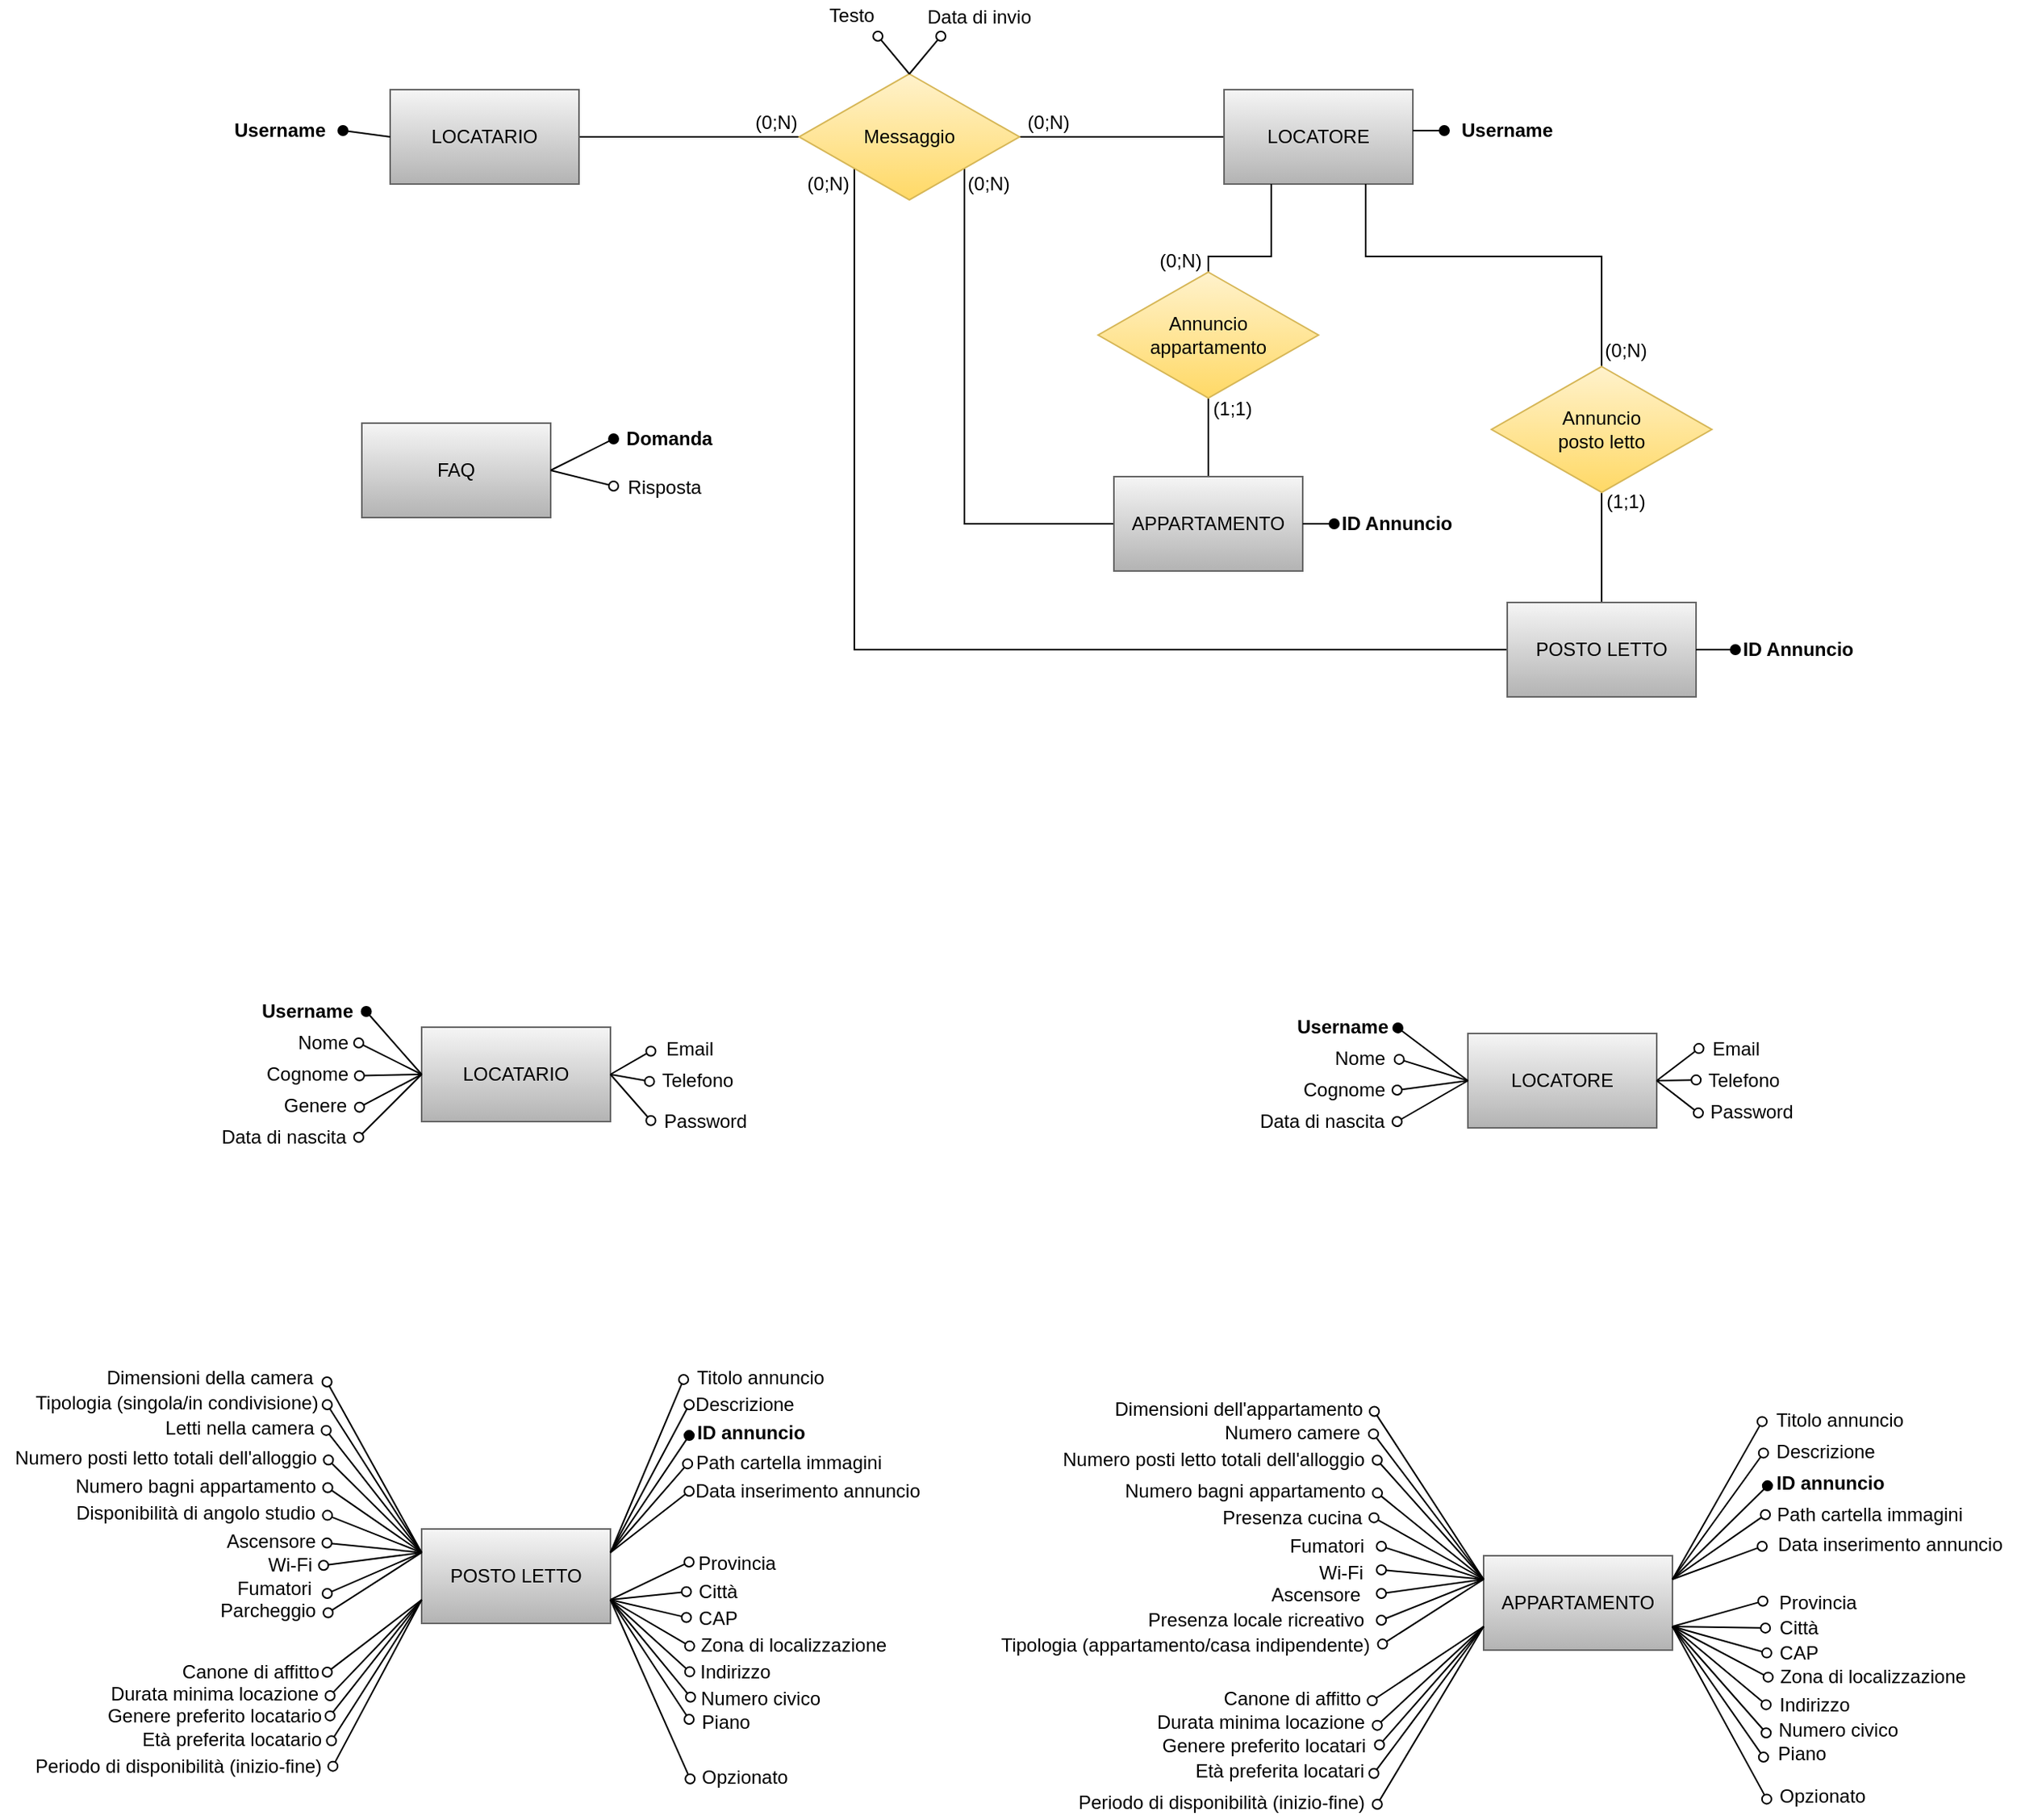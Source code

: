 <mxfile version="17.4.2" type="device"><diagram id="O3zKpDQ2nNEQrpeJruWH" name="Pagina-1"><mxGraphModel dx="4698" dy="725" grid="1" gridSize="10" guides="1" tooltips="1" connect="1" arrows="1" fold="1" page="1" pageScale="1" pageWidth="3300" pageHeight="4681" math="0" shadow="0"><root><mxCell id="0"/><mxCell id="1" parent="0"/><mxCell id="C7hE1TcIRQqq_KR0mx07-32" style="edgeStyle=orthogonalEdgeStyle;rounded=0;orthogonalLoop=1;jettySize=auto;html=1;entryX=0;entryY=0.5;entryDx=0;entryDy=0;endArrow=none;endFill=0;" edge="1" parent="1" source="C7hE1TcIRQqq_KR0mx07-1" target="C7hE1TcIRQqq_KR0mx07-29"><mxGeometry relative="1" as="geometry"/></mxCell><mxCell id="C7hE1TcIRQqq_KR0mx07-1" value="LOCATARIO" style="rounded=0;whiteSpace=wrap;html=1;fillColor=#f5f5f5;gradientColor=#b3b3b3;strokeColor=#666666;" vertex="1" parent="1"><mxGeometry x="-1360" y="594" width="120" height="60" as="geometry"/></mxCell><mxCell id="C7hE1TcIRQqq_KR0mx07-3" value="" style="endArrow=oval;html=1;rounded=0;exitX=0;exitY=0.5;exitDx=0;exitDy=0;endFill=1;" edge="1" parent="1" source="C7hE1TcIRQqq_KR0mx07-1"><mxGeometry width="50" height="50" relative="1" as="geometry"><mxPoint x="-1480" y="730" as="sourcePoint"/><mxPoint x="-1390" y="620" as="targetPoint"/></mxGeometry></mxCell><mxCell id="C7hE1TcIRQqq_KR0mx07-4" value="Username" style="text;html=1;strokeColor=none;fillColor=none;align=center;verticalAlign=middle;whiteSpace=wrap;rounded=0;fontStyle=1" vertex="1" parent="1"><mxGeometry x="-1460" y="605" width="60" height="30" as="geometry"/></mxCell><mxCell id="C7hE1TcIRQqq_KR0mx07-30" style="edgeStyle=orthogonalEdgeStyle;rounded=0;orthogonalLoop=1;jettySize=auto;html=1;entryX=1;entryY=0.5;entryDx=0;entryDy=0;endArrow=none;endFill=0;" edge="1" parent="1" source="C7hE1TcIRQqq_KR0mx07-7" target="C7hE1TcIRQqq_KR0mx07-29"><mxGeometry relative="1" as="geometry"/></mxCell><mxCell id="C7hE1TcIRQqq_KR0mx07-7" value="LOCATORE" style="rounded=0;whiteSpace=wrap;html=1;fillColor=#f5f5f5;gradientColor=#b3b3b3;strokeColor=#666666;" vertex="1" parent="1"><mxGeometry x="-830" y="594" width="120" height="60" as="geometry"/></mxCell><mxCell id="C7hE1TcIRQqq_KR0mx07-40" style="edgeStyle=orthogonalEdgeStyle;rounded=0;orthogonalLoop=1;jettySize=auto;html=1;entryX=0.5;entryY=1;entryDx=0;entryDy=0;endArrow=none;endFill=0;" edge="1" parent="1" source="C7hE1TcIRQqq_KR0mx07-8" target="C7hE1TcIRQqq_KR0mx07-38"><mxGeometry relative="1" as="geometry"/></mxCell><mxCell id="C7hE1TcIRQqq_KR0mx07-57" style="edgeStyle=orthogonalEdgeStyle;rounded=0;orthogonalLoop=1;jettySize=auto;html=1;entryX=1;entryY=1;entryDx=0;entryDy=0;endArrow=none;endFill=0;" edge="1" parent="1" source="C7hE1TcIRQqq_KR0mx07-8" target="C7hE1TcIRQqq_KR0mx07-29"><mxGeometry relative="1" as="geometry"/></mxCell><mxCell id="C7hE1TcIRQqq_KR0mx07-8" value="APPARTAMENTO" style="rounded=0;whiteSpace=wrap;html=1;fillColor=#f5f5f5;gradientColor=#b3b3b3;strokeColor=#666666;" vertex="1" parent="1"><mxGeometry x="-900" y="840" width="120" height="60" as="geometry"/></mxCell><mxCell id="C7hE1TcIRQqq_KR0mx07-41" style="edgeStyle=orthogonalEdgeStyle;rounded=0;orthogonalLoop=1;jettySize=auto;html=1;entryX=0.5;entryY=1;entryDx=0;entryDy=0;endArrow=none;endFill=0;" edge="1" parent="1" source="C7hE1TcIRQqq_KR0mx07-9" target="C7hE1TcIRQqq_KR0mx07-39"><mxGeometry relative="1" as="geometry"/></mxCell><mxCell id="C7hE1TcIRQqq_KR0mx07-56" style="edgeStyle=orthogonalEdgeStyle;rounded=0;orthogonalLoop=1;jettySize=auto;html=1;entryX=0;entryY=1;entryDx=0;entryDy=0;endArrow=none;endFill=0;" edge="1" parent="1" source="C7hE1TcIRQqq_KR0mx07-9" target="C7hE1TcIRQqq_KR0mx07-29"><mxGeometry relative="1" as="geometry"/></mxCell><mxCell id="C7hE1TcIRQqq_KR0mx07-9" value="POSTO LETTO" style="rounded=0;whiteSpace=wrap;html=1;fillColor=#f5f5f5;gradientColor=#b3b3b3;strokeColor=#666666;" vertex="1" parent="1"><mxGeometry x="-650" y="920" width="120" height="60" as="geometry"/></mxCell><mxCell id="C7hE1TcIRQqq_KR0mx07-11" value="FAQ" style="rounded=0;whiteSpace=wrap;html=1;fillColor=#f5f5f5;gradientColor=#b3b3b3;strokeColor=#666666;" vertex="1" parent="1"><mxGeometry x="-1378" y="806" width="120" height="60" as="geometry"/></mxCell><mxCell id="C7hE1TcIRQqq_KR0mx07-12" value="" style="endArrow=oval;html=1;rounded=0;exitX=1;exitY=0.5;exitDx=0;exitDy=0;endFill=1;" edge="1" parent="1"><mxGeometry width="50" height="50" relative="1" as="geometry"><mxPoint x="-710" y="620" as="sourcePoint"/><mxPoint x="-690" y="620" as="targetPoint"/></mxGeometry></mxCell><mxCell id="C7hE1TcIRQqq_KR0mx07-13" value="Username" style="text;html=1;strokeColor=none;fillColor=none;align=center;verticalAlign=middle;whiteSpace=wrap;rounded=0;fontStyle=1" vertex="1" parent="1"><mxGeometry x="-680" y="605" width="60" height="30" as="geometry"/></mxCell><mxCell id="C7hE1TcIRQqq_KR0mx07-29" value="Messaggio" style="rhombus;whiteSpace=wrap;html=1;fillColor=#fff2cc;gradientColor=#ffd966;strokeColor=#d6b656;" vertex="1" parent="1"><mxGeometry x="-1100" y="584" width="140" height="80" as="geometry"/></mxCell><mxCell id="C7hE1TcIRQqq_KR0mx07-33" value="" style="endArrow=oval;html=1;rounded=0;exitX=0.5;exitY=0;exitDx=0;exitDy=0;endFill=0;" edge="1" parent="1" source="C7hE1TcIRQqq_KR0mx07-29"><mxGeometry width="50" height="50" relative="1" as="geometry"><mxPoint x="-1290" y="604" as="sourcePoint"/><mxPoint x="-1050" y="560" as="targetPoint"/></mxGeometry></mxCell><mxCell id="C7hE1TcIRQqq_KR0mx07-34" value="Testo" style="text;html=1;align=center;verticalAlign=middle;resizable=0;points=[];autosize=1;strokeColor=none;fillColor=none;" vertex="1" parent="1"><mxGeometry x="-1087" y="537" width="40" height="20" as="geometry"/></mxCell><mxCell id="C7hE1TcIRQqq_KR0mx07-35" value="" style="endArrow=oval;html=1;rounded=0;exitX=0.5;exitY=0;exitDx=0;exitDy=0;endFill=0;" edge="1" parent="1" source="C7hE1TcIRQqq_KR0mx07-29"><mxGeometry width="50" height="50" relative="1" as="geometry"><mxPoint x="-1280" y="614" as="sourcePoint"/><mxPoint x="-1010" y="560" as="targetPoint"/></mxGeometry></mxCell><mxCell id="C7hE1TcIRQqq_KR0mx07-36" value="Data di invio" style="text;html=1;align=center;verticalAlign=middle;resizable=0;points=[];autosize=1;strokeColor=none;fillColor=none;" vertex="1" parent="1"><mxGeometry x="-1026" y="538" width="80" height="20" as="geometry"/></mxCell><mxCell id="C7hE1TcIRQqq_KR0mx07-43" style="edgeStyle=orthogonalEdgeStyle;rounded=0;orthogonalLoop=1;jettySize=auto;html=1;entryX=0.25;entryY=1;entryDx=0;entryDy=0;endArrow=none;endFill=0;exitX=0.5;exitY=0;exitDx=0;exitDy=0;" edge="1" parent="1" source="C7hE1TcIRQqq_KR0mx07-38" target="C7hE1TcIRQqq_KR0mx07-7"><mxGeometry relative="1" as="geometry"><Array as="points"><mxPoint x="-840" y="700"/><mxPoint x="-800" y="700"/></Array></mxGeometry></mxCell><mxCell id="C7hE1TcIRQqq_KR0mx07-38" value="Annuncio&lt;br&gt;appartamento" style="rhombus;whiteSpace=wrap;html=1;fillColor=#fff2cc;gradientColor=#ffd966;strokeColor=#d6b656;" vertex="1" parent="1"><mxGeometry x="-910" y="710" width="140" height="80" as="geometry"/></mxCell><mxCell id="C7hE1TcIRQqq_KR0mx07-42" style="edgeStyle=orthogonalEdgeStyle;rounded=0;orthogonalLoop=1;jettySize=auto;html=1;entryX=0.75;entryY=1;entryDx=0;entryDy=0;endArrow=none;endFill=0;" edge="1" parent="1" source="C7hE1TcIRQqq_KR0mx07-39" target="C7hE1TcIRQqq_KR0mx07-7"><mxGeometry relative="1" as="geometry"><Array as="points"><mxPoint x="-590" y="700"/><mxPoint x="-740" y="700"/></Array></mxGeometry></mxCell><mxCell id="C7hE1TcIRQqq_KR0mx07-39" value="Annuncio&lt;br&gt;posto letto" style="rhombus;whiteSpace=wrap;html=1;fillColor=#fff2cc;gradientColor=#ffd966;strokeColor=#d6b656;" vertex="1" parent="1"><mxGeometry x="-660" y="770" width="140" height="80" as="geometry"/></mxCell><mxCell id="C7hE1TcIRQqq_KR0mx07-54" value="(0;N)" style="text;html=1;align=center;verticalAlign=middle;resizable=0;points=[];autosize=1;strokeColor=none;fillColor=none;" vertex="1" parent="1"><mxGeometry x="-1135" y="605" width="40" height="20" as="geometry"/></mxCell><mxCell id="C7hE1TcIRQqq_KR0mx07-55" value="(0;N)" style="text;html=1;align=center;verticalAlign=middle;resizable=0;points=[];autosize=1;strokeColor=none;fillColor=none;" vertex="1" parent="1"><mxGeometry x="-962" y="605" width="40" height="20" as="geometry"/></mxCell><mxCell id="C7hE1TcIRQqq_KR0mx07-58" value="(0;N)" style="text;html=1;align=center;verticalAlign=middle;resizable=0;points=[];autosize=1;strokeColor=none;fillColor=none;" vertex="1" parent="1"><mxGeometry x="-1000" y="644" width="40" height="20" as="geometry"/></mxCell><mxCell id="C7hE1TcIRQqq_KR0mx07-59" value="(0;N)" style="text;html=1;align=center;verticalAlign=middle;resizable=0;points=[];autosize=1;strokeColor=none;fillColor=none;" vertex="1" parent="1"><mxGeometry x="-1102" y="644" width="40" height="20" as="geometry"/></mxCell><mxCell id="C7hE1TcIRQqq_KR0mx07-60" value="(1;1)" style="text;html=1;align=center;verticalAlign=middle;resizable=0;points=[];autosize=1;strokeColor=none;fillColor=none;" vertex="1" parent="1"><mxGeometry x="-845" y="787" width="40" height="20" as="geometry"/></mxCell><mxCell id="C7hE1TcIRQqq_KR0mx07-61" value="(1;1)" style="text;html=1;align=center;verticalAlign=middle;resizable=0;points=[];autosize=1;strokeColor=none;fillColor=none;" vertex="1" parent="1"><mxGeometry x="-595" y="846" width="40" height="20" as="geometry"/></mxCell><mxCell id="C7hE1TcIRQqq_KR0mx07-62" value="(0;N)" style="text;html=1;align=center;verticalAlign=middle;resizable=0;points=[];autosize=1;strokeColor=none;fillColor=none;" vertex="1" parent="1"><mxGeometry x="-595" y="750" width="40" height="20" as="geometry"/></mxCell><mxCell id="C7hE1TcIRQqq_KR0mx07-63" value="(0;N)" style="text;html=1;align=center;verticalAlign=middle;resizable=0;points=[];autosize=1;strokeColor=none;fillColor=none;" vertex="1" parent="1"><mxGeometry x="-878" y="693" width="40" height="20" as="geometry"/></mxCell><mxCell id="C7hE1TcIRQqq_KR0mx07-64" value="LOCATARIO" style="rounded=0;whiteSpace=wrap;html=1;fillColor=#f5f5f5;gradientColor=#b3b3b3;strokeColor=#666666;" vertex="1" parent="1"><mxGeometry x="-1340" y="1190" width="120" height="60" as="geometry"/></mxCell><mxCell id="C7hE1TcIRQqq_KR0mx07-65" value="Username" style="text;html=1;align=center;verticalAlign=middle;resizable=0;points=[];autosize=1;strokeColor=none;fillColor=none;fontStyle=1" vertex="1" parent="1"><mxGeometry x="-1448" y="1170" width="70" height="20" as="geometry"/></mxCell><mxCell id="C7hE1TcIRQqq_KR0mx07-66" value="Nome" style="text;html=1;align=center;verticalAlign=middle;resizable=0;points=[];autosize=1;strokeColor=none;fillColor=none;" vertex="1" parent="1"><mxGeometry x="-1428" y="1190" width="50" height="20" as="geometry"/></mxCell><mxCell id="C7hE1TcIRQqq_KR0mx07-67" value="Cognome" style="text;html=1;align=center;verticalAlign=middle;resizable=0;points=[];autosize=1;strokeColor=none;fillColor=none;" vertex="1" parent="1"><mxGeometry x="-1448" y="1210" width="70" height="20" as="geometry"/></mxCell><mxCell id="C7hE1TcIRQqq_KR0mx07-68" value="Data di nascita" style="text;html=1;align=center;verticalAlign=middle;resizable=0;points=[];autosize=1;strokeColor=none;fillColor=none;" vertex="1" parent="1"><mxGeometry x="-1478" y="1250" width="100" height="20" as="geometry"/></mxCell><mxCell id="C7hE1TcIRQqq_KR0mx07-69" value="Genere" style="text;html=1;align=center;verticalAlign=middle;resizable=0;points=[];autosize=1;strokeColor=none;fillColor=none;" vertex="1" parent="1"><mxGeometry x="-1438" y="1230" width="60" height="20" as="geometry"/></mxCell><mxCell id="C7hE1TcIRQqq_KR0mx07-70" value="Email" style="text;html=1;align=center;verticalAlign=middle;resizable=0;points=[];autosize=1;strokeColor=none;fillColor=none;" vertex="1" parent="1"><mxGeometry x="-1195" y="1194" width="50" height="20" as="geometry"/></mxCell><mxCell id="C7hE1TcIRQqq_KR0mx07-71" value="Telefono" style="text;html=1;align=center;verticalAlign=middle;resizable=0;points=[];autosize=1;strokeColor=none;fillColor=none;" vertex="1" parent="1"><mxGeometry x="-1195" y="1214" width="60" height="20" as="geometry"/></mxCell><mxCell id="C7hE1TcIRQqq_KR0mx07-72" value="LOCATORE" style="rounded=0;whiteSpace=wrap;html=1;fillColor=#f5f5f5;gradientColor=#b3b3b3;strokeColor=#666666;" vertex="1" parent="1"><mxGeometry x="-675" y="1194" width="120" height="60" as="geometry"/></mxCell><mxCell id="C7hE1TcIRQqq_KR0mx07-73" value="Username" style="text;html=1;align=center;verticalAlign=middle;resizable=0;points=[];autosize=1;strokeColor=none;fillColor=none;fontStyle=1" vertex="1" parent="1"><mxGeometry x="-790" y="1180" width="70" height="20" as="geometry"/></mxCell><mxCell id="C7hE1TcIRQqq_KR0mx07-74" value="Nome" style="text;html=1;align=center;verticalAlign=middle;resizable=0;points=[];autosize=1;strokeColor=none;fillColor=none;" vertex="1" parent="1"><mxGeometry x="-769" y="1200" width="50" height="20" as="geometry"/></mxCell><mxCell id="C7hE1TcIRQqq_KR0mx07-75" value="Cognome" style="text;html=1;align=center;verticalAlign=middle;resizable=0;points=[];autosize=1;strokeColor=none;fillColor=none;" vertex="1" parent="1"><mxGeometry x="-789" y="1220" width="70" height="20" as="geometry"/></mxCell><mxCell id="C7hE1TcIRQqq_KR0mx07-76" value="Data di nascita" style="text;html=1;align=center;verticalAlign=middle;resizable=0;points=[];autosize=1;strokeColor=none;fillColor=none;" vertex="1" parent="1"><mxGeometry x="-818" y="1240" width="100" height="20" as="geometry"/></mxCell><mxCell id="C7hE1TcIRQqq_KR0mx07-78" value="Email" style="text;html=1;align=center;verticalAlign=middle;resizable=0;points=[];autosize=1;strokeColor=none;fillColor=none;" vertex="1" parent="1"><mxGeometry x="-530" y="1194" width="50" height="20" as="geometry"/></mxCell><mxCell id="C7hE1TcIRQqq_KR0mx07-79" value="Telefono" style="text;html=1;align=center;verticalAlign=middle;resizable=0;points=[];autosize=1;strokeColor=none;fillColor=none;" vertex="1" parent="1"><mxGeometry x="-530" y="1214" width="60" height="20" as="geometry"/></mxCell><mxCell id="C7hE1TcIRQqq_KR0mx07-80" value="POSTO LETTO" style="rounded=0;whiteSpace=wrap;html=1;fillColor=#f5f5f5;gradientColor=#b3b3b3;strokeColor=#666666;" vertex="1" parent="1"><mxGeometry x="-1340" y="1509" width="120" height="60" as="geometry"/></mxCell><mxCell id="C7hE1TcIRQqq_KR0mx07-81" value="Descrizione" style="text;html=1;align=center;verticalAlign=middle;resizable=0;points=[];autosize=1;strokeColor=none;fillColor=none;" vertex="1" parent="1"><mxGeometry x="-1175" y="1420" width="80" height="20" as="geometry"/></mxCell><mxCell id="C7hE1TcIRQqq_KR0mx07-82" value="Path cartella immagini" style="text;html=1;align=center;verticalAlign=middle;resizable=0;points=[];autosize=1;strokeColor=none;fillColor=none;" vertex="1" parent="1"><mxGeometry x="-1172" y="1457" width="130" height="20" as="geometry"/></mxCell><mxCell id="C7hE1TcIRQqq_KR0mx07-84" value="Zona di localizzazione" style="text;html=1;align=center;verticalAlign=middle;resizable=0;points=[];autosize=1;strokeColor=none;fillColor=none;" vertex="1" parent="1"><mxGeometry x="-1169" y="1573" width="130" height="20" as="geometry"/></mxCell><mxCell id="C7hE1TcIRQqq_KR0mx07-85" value="Tipologia (singola/in condivisione)" style="text;html=1;align=center;verticalAlign=middle;resizable=0;points=[];autosize=1;strokeColor=none;fillColor=none;" vertex="1" parent="1"><mxGeometry x="-1596" y="1419" width="200" height="20" as="geometry"/></mxCell><mxCell id="C7hE1TcIRQqq_KR0mx07-87" value="Titolo annuncio" style="text;html=1;align=center;verticalAlign=middle;resizable=0;points=[];autosize=1;strokeColor=none;fillColor=none;" vertex="1" parent="1"><mxGeometry x="-1175" y="1403" width="100" height="20" as="geometry"/></mxCell><mxCell id="C7hE1TcIRQqq_KR0mx07-88" value="Canone di affitto" style="text;html=1;align=center;verticalAlign=middle;resizable=0;points=[];autosize=1;strokeColor=none;fillColor=none;" vertex="1" parent="1"><mxGeometry x="-1499" y="1590" width="100" height="20" as="geometry"/></mxCell><mxCell id="C7hE1TcIRQqq_KR0mx07-89" value="Periodo di disponibilità (inizio-fine)" style="text;html=1;align=center;verticalAlign=middle;resizable=0;points=[];autosize=1;strokeColor=none;fillColor=none;" vertex="1" parent="1"><mxGeometry x="-1595" y="1650" width="200" height="20" as="geometry"/></mxCell><mxCell id="C7hE1TcIRQqq_KR0mx07-90" value="Durata minima locazione" style="text;html=1;align=center;verticalAlign=middle;resizable=0;points=[];autosize=1;strokeColor=none;fillColor=none;" vertex="1" parent="1"><mxGeometry x="-1547" y="1604" width="150" height="20" as="geometry"/></mxCell><mxCell id="C7hE1TcIRQqq_KR0mx07-91" value="Genere preferito locatario" style="text;html=1;align=center;verticalAlign=middle;resizable=0;points=[];autosize=1;strokeColor=none;fillColor=none;" vertex="1" parent="1"><mxGeometry x="-1547" y="1618" width="150" height="20" as="geometry"/></mxCell><mxCell id="C7hE1TcIRQqq_KR0mx07-92" value="Età preferita locatario" style="text;html=1;align=center;verticalAlign=middle;resizable=0;points=[];autosize=1;strokeColor=none;fillColor=none;" vertex="1" parent="1"><mxGeometry x="-1526" y="1633" width="130" height="20" as="geometry"/></mxCell><mxCell id="C7hE1TcIRQqq_KR0mx07-93" value="Fumatori" style="text;html=1;align=center;verticalAlign=middle;resizable=0;points=[];autosize=1;strokeColor=none;fillColor=none;" vertex="1" parent="1"><mxGeometry x="-1464" y="1537" width="60" height="20" as="geometry"/></mxCell><mxCell id="C7hE1TcIRQqq_KR0mx07-94" value="Piano" style="text;html=1;align=center;verticalAlign=middle;resizable=0;points=[];autosize=1;strokeColor=none;fillColor=none;" vertex="1" parent="1"><mxGeometry x="-1172" y="1622" width="50" height="20" as="geometry"/></mxCell><mxCell id="C7hE1TcIRQqq_KR0mx07-95" value="Numero bagni appartamento" style="text;html=1;align=center;verticalAlign=middle;resizable=0;points=[];autosize=1;strokeColor=none;fillColor=none;" vertex="1" parent="1"><mxGeometry x="-1569" y="1472" width="170" height="20" as="geometry"/></mxCell><mxCell id="C7hE1TcIRQqq_KR0mx07-98" value="Parcheggio" style="text;html=1;align=center;verticalAlign=middle;resizable=0;points=[];autosize=1;strokeColor=none;fillColor=none;" vertex="1" parent="1"><mxGeometry x="-1478" y="1551" width="80" height="20" as="geometry"/></mxCell><mxCell id="C7hE1TcIRQqq_KR0mx07-99" value="Ascensore" style="text;html=1;align=center;verticalAlign=middle;resizable=0;points=[];autosize=1;strokeColor=none;fillColor=none;" vertex="1" parent="1"><mxGeometry x="-1471" y="1507" width="70" height="20" as="geometry"/></mxCell><mxCell id="C7hE1TcIRQqq_KR0mx07-100" value="Città" style="text;html=1;align=center;verticalAlign=middle;resizable=0;points=[];autosize=1;strokeColor=none;fillColor=none;" vertex="1" parent="1"><mxGeometry x="-1172" y="1539" width="40" height="20" as="geometry"/></mxCell><mxCell id="C7hE1TcIRQqq_KR0mx07-101" value="CAP" style="text;html=1;align=center;verticalAlign=middle;resizable=0;points=[];autosize=1;strokeColor=none;fillColor=none;" vertex="1" parent="1"><mxGeometry x="-1172" y="1556" width="40" height="20" as="geometry"/></mxCell><mxCell id="C7hE1TcIRQqq_KR0mx07-102" value="Provincia" style="text;html=1;align=center;verticalAlign=middle;resizable=0;points=[];autosize=1;strokeColor=none;fillColor=none;" vertex="1" parent="1"><mxGeometry x="-1175" y="1521" width="70" height="20" as="geometry"/></mxCell><mxCell id="C7hE1TcIRQqq_KR0mx07-103" value="Indirizzo" style="text;html=1;align=center;verticalAlign=middle;resizable=0;points=[];autosize=1;strokeColor=none;fillColor=none;" vertex="1" parent="1"><mxGeometry x="-1171" y="1590" width="60" height="20" as="geometry"/></mxCell><mxCell id="C7hE1TcIRQqq_KR0mx07-104" value="Numero civico" style="text;html=1;align=center;verticalAlign=middle;resizable=0;points=[];autosize=1;strokeColor=none;fillColor=none;" vertex="1" parent="1"><mxGeometry x="-1170" y="1607" width="90" height="20" as="geometry"/></mxCell><mxCell id="C7hE1TcIRQqq_KR0mx07-105" value="Data inserimento annuncio" style="text;html=1;align=center;verticalAlign=middle;resizable=0;points=[];autosize=1;strokeColor=none;fillColor=none;" vertex="1" parent="1"><mxGeometry x="-1175" y="1475" width="160" height="20" as="geometry"/></mxCell><mxCell id="C7hE1TcIRQqq_KR0mx07-106" value="Dimensioni della camera" style="text;html=1;align=center;verticalAlign=middle;resizable=0;points=[];autosize=1;strokeColor=none;fillColor=none;" vertex="1" parent="1"><mxGeometry x="-1550" y="1403" width="150" height="20" as="geometry"/></mxCell><mxCell id="C7hE1TcIRQqq_KR0mx07-107" value="Numero posti letto totali dell'alloggio" style="text;html=1;align=center;verticalAlign=middle;resizable=0;points=[];autosize=1;strokeColor=none;fillColor=none;" vertex="1" parent="1"><mxGeometry x="-1608" y="1454" width="210" height="20" as="geometry"/></mxCell><mxCell id="C7hE1TcIRQqq_KR0mx07-108" value="Letti nella camera" style="text;html=1;align=center;verticalAlign=middle;resizable=0;points=[];autosize=1;strokeColor=none;fillColor=none;" vertex="1" parent="1"><mxGeometry x="-1511" y="1435" width="110" height="20" as="geometry"/></mxCell><mxCell id="C7hE1TcIRQqq_KR0mx07-109" value="Disponibilità di angolo studio" style="text;html=1;align=center;verticalAlign=middle;resizable=0;points=[];autosize=1;strokeColor=none;fillColor=none;" vertex="1" parent="1"><mxGeometry x="-1569" y="1489" width="170" height="20" as="geometry"/></mxCell><mxCell id="C7hE1TcIRQqq_KR0mx07-110" value="Wi-Fi" style="text;html=1;align=center;verticalAlign=middle;resizable=0;points=[];autosize=1;strokeColor=none;fillColor=none;" vertex="1" parent="1"><mxGeometry x="-1444" y="1522" width="40" height="20" as="geometry"/></mxCell><mxCell id="C7hE1TcIRQqq_KR0mx07-111" value="&lt;b&gt;ID annuncio&lt;/b&gt;" style="text;html=1;align=center;verticalAlign=middle;resizable=0;points=[];autosize=1;strokeColor=none;fillColor=none;" vertex="1" parent="1"><mxGeometry x="-1171" y="1438" width="80" height="20" as="geometry"/></mxCell><mxCell id="C7hE1TcIRQqq_KR0mx07-112" value="APPARTAMENTO" style="rounded=0;whiteSpace=wrap;html=1;fillColor=#f5f5f5;gradientColor=#b3b3b3;strokeColor=#666666;" vertex="1" parent="1"><mxGeometry x="-665" y="1526" width="120" height="60" as="geometry"/></mxCell><mxCell id="C7hE1TcIRQqq_KR0mx07-113" value="Descrizione" style="text;html=1;align=center;verticalAlign=middle;resizable=0;points=[];autosize=1;strokeColor=none;fillColor=none;" vertex="1" parent="1"><mxGeometry x="-488" y="1450" width="80" height="20" as="geometry"/></mxCell><mxCell id="C7hE1TcIRQqq_KR0mx07-114" value="Titolo annuncio" style="text;html=1;align=center;verticalAlign=middle;resizable=0;points=[];autosize=1;strokeColor=none;fillColor=none;" vertex="1" parent="1"><mxGeometry x="-489" y="1430" width="100" height="20" as="geometry"/></mxCell><mxCell id="C7hE1TcIRQqq_KR0mx07-115" value="&lt;b&gt;ID annuncio&lt;/b&gt;" style="text;html=1;align=center;verticalAlign=middle;resizable=0;points=[];autosize=1;strokeColor=none;fillColor=none;" vertex="1" parent="1"><mxGeometry x="-485" y="1470" width="80" height="20" as="geometry"/></mxCell><mxCell id="C7hE1TcIRQqq_KR0mx07-116" value="Path cartella immagini" style="text;html=1;align=center;verticalAlign=middle;resizable=0;points=[];autosize=1;strokeColor=none;fillColor=none;" vertex="1" parent="1"><mxGeometry x="-485" y="1490" width="130" height="20" as="geometry"/></mxCell><mxCell id="C7hE1TcIRQqq_KR0mx07-118" value="Canone di affitto" style="text;html=1;align=center;verticalAlign=middle;resizable=0;points=[];autosize=1;strokeColor=none;fillColor=none;" vertex="1" parent="1"><mxGeometry x="-837" y="1607" width="100" height="20" as="geometry"/></mxCell><mxCell id="C7hE1TcIRQqq_KR0mx07-119" value="Periodo di disponibilità (inizio-fine)" style="text;html=1;align=center;verticalAlign=middle;resizable=0;points=[];autosize=1;strokeColor=none;fillColor=none;" vertex="1" parent="1"><mxGeometry x="-932" y="1673" width="200" height="20" as="geometry"/></mxCell><mxCell id="C7hE1TcIRQqq_KR0mx07-120" value="Durata minima locazione" style="text;html=1;align=center;verticalAlign=middle;resizable=0;points=[];autosize=1;strokeColor=none;fillColor=none;" vertex="1" parent="1"><mxGeometry x="-882" y="1622" width="150" height="20" as="geometry"/></mxCell><mxCell id="C7hE1TcIRQqq_KR0mx07-121" value="Genere preferito locatari" style="text;html=1;align=center;verticalAlign=middle;resizable=0;points=[];autosize=1;strokeColor=none;fillColor=none;" vertex="1" parent="1"><mxGeometry x="-880" y="1637" width="150" height="20" as="geometry"/></mxCell><mxCell id="C7hE1TcIRQqq_KR0mx07-122" value="Età preferita locatari" style="text;html=1;align=center;verticalAlign=middle;resizable=0;points=[];autosize=1;strokeColor=none;fillColor=none;" vertex="1" parent="1"><mxGeometry x="-855" y="1653" width="120" height="20" as="geometry"/></mxCell><mxCell id="C7hE1TcIRQqq_KR0mx07-123" value="Fumatori" style="text;html=1;align=center;verticalAlign=middle;resizable=0;points=[];autosize=1;strokeColor=none;fillColor=none;" vertex="1" parent="1"><mxGeometry x="-795" y="1510" width="60" height="20" as="geometry"/></mxCell><mxCell id="C7hE1TcIRQqq_KR0mx07-124" value="Numero posti letto totali dell'alloggio" style="text;html=1;align=center;verticalAlign=middle;resizable=0;points=[];autosize=1;strokeColor=none;fillColor=none;" vertex="1" parent="1"><mxGeometry x="-942" y="1455" width="210" height="20" as="geometry"/></mxCell><mxCell id="C7hE1TcIRQqq_KR0mx07-125" value="Numero camere" style="text;html=1;align=center;verticalAlign=middle;resizable=0;points=[];autosize=1;strokeColor=none;fillColor=none;" vertex="1" parent="1"><mxGeometry x="-837" y="1438" width="100" height="20" as="geometry"/></mxCell><mxCell id="C7hE1TcIRQqq_KR0mx07-126" value="Piano" style="text;html=1;align=center;verticalAlign=middle;resizable=0;points=[];autosize=1;strokeColor=none;fillColor=none;" vertex="1" parent="1"><mxGeometry x="-488" y="1642" width="50" height="20" as="geometry"/></mxCell><mxCell id="C7hE1TcIRQqq_KR0mx07-127" value="Numero bagni appartamento" style="text;html=1;align=center;verticalAlign=middle;resizable=0;points=[];autosize=1;strokeColor=none;fillColor=none;" vertex="1" parent="1"><mxGeometry x="-902" y="1475" width="170" height="20" as="geometry"/></mxCell><mxCell id="C7hE1TcIRQqq_KR0mx07-128" value="Ascensore" style="text;html=1;align=center;verticalAlign=middle;resizable=0;points=[];autosize=1;strokeColor=none;fillColor=none;" vertex="1" parent="1"><mxGeometry x="-807" y="1541" width="70" height="20" as="geometry"/></mxCell><mxCell id="C7hE1TcIRQqq_KR0mx07-129" value="Data inserimento annuncio" style="text;html=1;align=center;verticalAlign=middle;resizable=0;points=[];autosize=1;strokeColor=none;fillColor=none;" vertex="1" parent="1"><mxGeometry x="-487" y="1509" width="160" height="20" as="geometry"/></mxCell><mxCell id="C7hE1TcIRQqq_KR0mx07-130" value="Dimensioni dell'appartamento" style="text;html=1;align=center;verticalAlign=middle;resizable=0;points=[];autosize=1;strokeColor=none;fillColor=none;" vertex="1" parent="1"><mxGeometry x="-906" y="1423" width="170" height="20" as="geometry"/></mxCell><mxCell id="C7hE1TcIRQqq_KR0mx07-131" value="Wi-Fi" style="text;html=1;align=center;verticalAlign=middle;resizable=0;points=[];autosize=1;strokeColor=none;fillColor=none;" vertex="1" parent="1"><mxGeometry x="-776" y="1527" width="40" height="20" as="geometry"/></mxCell><mxCell id="C7hE1TcIRQqq_KR0mx07-132" value="Presenza cucina" style="text;html=1;align=center;verticalAlign=middle;resizable=0;points=[];autosize=1;strokeColor=none;fillColor=none;" vertex="1" parent="1"><mxGeometry x="-837" y="1492" width="100" height="20" as="geometry"/></mxCell><mxCell id="C7hE1TcIRQqq_KR0mx07-133" value="Presenza locale ricreativo" style="text;html=1;align=center;verticalAlign=middle;resizable=0;points=[];autosize=1;strokeColor=none;fillColor=none;" vertex="1" parent="1"><mxGeometry x="-885" y="1557" width="150" height="20" as="geometry"/></mxCell><mxCell id="C7hE1TcIRQqq_KR0mx07-134" value="Zona di localizzazione" style="text;html=1;align=center;verticalAlign=middle;resizable=0;points=[];autosize=1;strokeColor=none;fillColor=none;" vertex="1" parent="1"><mxGeometry x="-483" y="1593" width="130" height="20" as="geometry"/></mxCell><mxCell id="C7hE1TcIRQqq_KR0mx07-135" value="Città" style="text;html=1;align=center;verticalAlign=middle;resizable=0;points=[];autosize=1;strokeColor=none;fillColor=none;" vertex="1" parent="1"><mxGeometry x="-485" y="1562" width="40" height="20" as="geometry"/></mxCell><mxCell id="C7hE1TcIRQqq_KR0mx07-136" value="CAP" style="text;html=1;align=center;verticalAlign=middle;resizable=0;points=[];autosize=1;strokeColor=none;fillColor=none;" vertex="1" parent="1"><mxGeometry x="-485" y="1578" width="40" height="20" as="geometry"/></mxCell><mxCell id="C7hE1TcIRQqq_KR0mx07-137" value="Provincia" style="text;html=1;align=center;verticalAlign=middle;resizable=0;points=[];autosize=1;strokeColor=none;fillColor=none;" vertex="1" parent="1"><mxGeometry x="-488" y="1546" width="70" height="20" as="geometry"/></mxCell><mxCell id="C7hE1TcIRQqq_KR0mx07-138" value="Indirizzo" style="text;html=1;align=center;verticalAlign=middle;resizable=0;points=[];autosize=1;strokeColor=none;fillColor=none;" vertex="1" parent="1"><mxGeometry x="-485" y="1611" width="60" height="20" as="geometry"/></mxCell><mxCell id="C7hE1TcIRQqq_KR0mx07-139" value="Numero civico" style="text;html=1;align=center;verticalAlign=middle;resizable=0;points=[];autosize=1;strokeColor=none;fillColor=none;" vertex="1" parent="1"><mxGeometry x="-485" y="1627" width="90" height="20" as="geometry"/></mxCell><mxCell id="C7hE1TcIRQqq_KR0mx07-140" value="" style="endArrow=oval;html=1;rounded=0;exitX=1;exitY=0.5;exitDx=0;exitDy=0;endFill=0;" edge="1" parent="1" source="C7hE1TcIRQqq_KR0mx07-11"><mxGeometry width="50" height="50" relative="1" as="geometry"><mxPoint x="-998" y="630" as="sourcePoint"/><mxPoint x="-1218" y="846" as="targetPoint"/></mxGeometry></mxCell><mxCell id="C7hE1TcIRQqq_KR0mx07-141" value="Risposta" style="text;html=1;align=center;verticalAlign=middle;resizable=0;points=[];autosize=1;strokeColor=none;fillColor=none;" vertex="1" parent="1"><mxGeometry x="-1216" y="837" width="60" height="20" as="geometry"/></mxCell><mxCell id="C7hE1TcIRQqq_KR0mx07-142" value="" style="endArrow=oval;html=1;rounded=0;exitX=1;exitY=0.5;exitDx=0;exitDy=0;endFill=1;" edge="1" parent="1" source="C7hE1TcIRQqq_KR0mx07-11"><mxGeometry width="50" height="50" relative="1" as="geometry"><mxPoint x="-1058" y="660" as="sourcePoint"/><mxPoint x="-1218" y="816" as="targetPoint"/></mxGeometry></mxCell><mxCell id="C7hE1TcIRQqq_KR0mx07-143" value="Domanda" style="text;html=1;align=center;verticalAlign=middle;resizable=0;points=[];autosize=1;strokeColor=none;fillColor=none;fontStyle=1" vertex="1" parent="1"><mxGeometry x="-1218" y="806" width="70" height="20" as="geometry"/></mxCell><mxCell id="C7hE1TcIRQqq_KR0mx07-144" value="Tipologia (appartamento/casa indipendente)" style="text;html=1;align=center;verticalAlign=middle;resizable=0;points=[];autosize=1;strokeColor=none;fillColor=none;" vertex="1" parent="1"><mxGeometry x="-980" y="1573" width="250" height="20" as="geometry"/></mxCell><mxCell id="C7hE1TcIRQqq_KR0mx07-145" value="Opzionato" style="text;html=1;align=center;verticalAlign=middle;resizable=0;points=[];autosize=1;strokeColor=none;fillColor=none;" vertex="1" parent="1"><mxGeometry x="-1170" y="1657" width="70" height="20" as="geometry"/></mxCell><mxCell id="C7hE1TcIRQqq_KR0mx07-146" value="Opzionato" style="text;html=1;align=center;verticalAlign=middle;resizable=0;points=[];autosize=1;strokeColor=none;fillColor=none;" vertex="1" parent="1"><mxGeometry x="-485" y="1669" width="70" height="20" as="geometry"/></mxCell><mxCell id="C7hE1TcIRQqq_KR0mx07-147" value="" style="endArrow=oval;html=1;rounded=0;exitX=0;exitY=0.5;exitDx=0;exitDy=0;endFill=0;" edge="1" parent="1" source="C7hE1TcIRQqq_KR0mx07-64"><mxGeometry width="50" height="50" relative="1" as="geometry"><mxPoint x="-1540" y="820" as="sourcePoint"/><mxPoint x="-1380" y="1200" as="targetPoint"/></mxGeometry></mxCell><mxCell id="C7hE1TcIRQqq_KR0mx07-150" value="" style="endArrow=oval;html=1;rounded=0;exitX=0;exitY=0.5;exitDx=0;exitDy=0;endFill=0;entryX=0.978;entryY=0.543;entryDx=0;entryDy=0;entryPerimeter=0;" edge="1" parent="1" source="C7hE1TcIRQqq_KR0mx07-64" target="C7hE1TcIRQqq_KR0mx07-67"><mxGeometry width="50" height="50" relative="1" as="geometry"><mxPoint x="-1330" y="1230.0" as="sourcePoint"/><mxPoint x="-1370" y="1210.0" as="targetPoint"/></mxGeometry></mxCell><mxCell id="C7hE1TcIRQqq_KR0mx07-152" value="" style="endArrow=oval;html=1;rounded=0;exitX=0;exitY=0.5;exitDx=0;exitDy=0;endFill=0;entryX=0.975;entryY=0.543;entryDx=0;entryDy=0;entryPerimeter=0;" edge="1" parent="1" source="C7hE1TcIRQqq_KR0mx07-64" target="C7hE1TcIRQqq_KR0mx07-69"><mxGeometry width="50" height="50" relative="1" as="geometry"><mxPoint x="-1330" y="1230.0" as="sourcePoint"/><mxPoint x="-1369.54" y="1230.86" as="targetPoint"/></mxGeometry></mxCell><mxCell id="C7hE1TcIRQqq_KR0mx07-153" value="" style="endArrow=oval;html=1;rounded=0;endFill=0;entryX=0.98;entryY=0.5;entryDx=0;entryDy=0;entryPerimeter=0;" edge="1" parent="1" target="C7hE1TcIRQqq_KR0mx07-68"><mxGeometry width="50" height="50" relative="1" as="geometry"><mxPoint x="-1340" y="1220" as="sourcePoint"/><mxPoint x="-1369.5" y="1250.86" as="targetPoint"/></mxGeometry></mxCell><mxCell id="C7hE1TcIRQqq_KR0mx07-154" value="" style="endArrow=oval;html=1;rounded=0;exitX=1;exitY=0.5;exitDx=0;exitDy=0;endFill=0;entryX=0.014;entryY=0.561;entryDx=0;entryDy=0;entryPerimeter=0;" edge="1" parent="1" source="C7hE1TcIRQqq_KR0mx07-64" target="C7hE1TcIRQqq_KR0mx07-70"><mxGeometry width="50" height="50" relative="1" as="geometry"><mxPoint x="-1330" y="1230.0" as="sourcePoint"/><mxPoint x="-1370" y="1210.0" as="targetPoint"/></mxGeometry></mxCell><mxCell id="C7hE1TcIRQqq_KR0mx07-155" value="" style="endArrow=oval;html=1;rounded=0;exitX=1;exitY=0.5;exitDx=0;exitDy=0;endFill=0;entryX=-0.003;entryY=0.522;entryDx=0;entryDy=0;entryPerimeter=0;" edge="1" parent="1" source="C7hE1TcIRQqq_KR0mx07-64" target="C7hE1TcIRQqq_KR0mx07-71"><mxGeometry width="50" height="50" relative="1" as="geometry"><mxPoint x="-1210" y="1230.0" as="sourcePoint"/><mxPoint x="-1184.3" y="1215.22" as="targetPoint"/></mxGeometry></mxCell><mxCell id="C7hE1TcIRQqq_KR0mx07-157" value="" style="endArrow=oval;html=1;rounded=0;exitX=0;exitY=0.5;exitDx=0;exitDy=0;endFill=0;entryX=1.007;entryY=0.522;entryDx=0;entryDy=0;entryPerimeter=0;" edge="1" parent="1" source="C7hE1TcIRQqq_KR0mx07-72" target="C7hE1TcIRQqq_KR0mx07-74"><mxGeometry width="50" height="50" relative="1" as="geometry"><mxPoint x="-1210" y="1230.0" as="sourcePoint"/><mxPoint x="-1184.3" y="1215.22" as="targetPoint"/></mxGeometry></mxCell><mxCell id="C7hE1TcIRQqq_KR0mx07-158" value="" style="endArrow=oval;html=1;rounded=0;exitX=0;exitY=0.5;exitDx=0;exitDy=0;endFill=0;" edge="1" parent="1" source="C7hE1TcIRQqq_KR0mx07-72"><mxGeometry width="50" height="50" relative="1" as="geometry"><mxPoint x="-665" y="1234" as="sourcePoint"/><mxPoint x="-720" y="1230" as="targetPoint"/></mxGeometry></mxCell><mxCell id="C7hE1TcIRQqq_KR0mx07-159" value="" style="endArrow=oval;html=1;rounded=0;exitX=0;exitY=0.5;exitDx=0;exitDy=0;endFill=0;" edge="1" parent="1" source="C7hE1TcIRQqq_KR0mx07-72"><mxGeometry width="50" height="50" relative="1" as="geometry"><mxPoint x="-655" y="1244" as="sourcePoint"/><mxPoint x="-720" y="1250" as="targetPoint"/></mxGeometry></mxCell><mxCell id="C7hE1TcIRQqq_KR0mx07-160" value="" style="endArrow=oval;html=1;rounded=0;exitX=1;exitY=0.5;exitDx=0;exitDy=0;endFill=0;entryX=0.036;entryY=0.478;entryDx=0;entryDy=0;entryPerimeter=0;" edge="1" parent="1" source="C7hE1TcIRQqq_KR0mx07-72" target="C7hE1TcIRQqq_KR0mx07-78"><mxGeometry width="50" height="50" relative="1" as="geometry"><mxPoint x="-1210" y="1230.0" as="sourcePoint"/><mxPoint x="-1184.3" y="1215.22" as="targetPoint"/></mxGeometry></mxCell><mxCell id="C7hE1TcIRQqq_KR0mx07-161" value="" style="endArrow=oval;html=1;rounded=0;endFill=0;entryX=0.001;entryY=0.478;entryDx=0;entryDy=0;entryPerimeter=0;exitX=1;exitY=0.5;exitDx=0;exitDy=0;" edge="1" parent="1" source="C7hE1TcIRQqq_KR0mx07-72" target="C7hE1TcIRQqq_KR0mx07-79"><mxGeometry width="50" height="50" relative="1" as="geometry"><mxPoint x="-550" y="1220" as="sourcePoint"/><mxPoint x="-518.2" y="1219.56" as="targetPoint"/></mxGeometry></mxCell><mxCell id="C7hE1TcIRQqq_KR0mx07-162" value="" style="endArrow=oval;html=1;rounded=0;exitX=0;exitY=0.5;exitDx=0;exitDy=0;endFill=1;entryX=1.04;entryY=0.5;entryDx=0;entryDy=0;entryPerimeter=0;" edge="1" parent="1" source="C7hE1TcIRQqq_KR0mx07-64" target="C7hE1TcIRQqq_KR0mx07-65"><mxGeometry width="50" height="50" relative="1" as="geometry"><mxPoint x="-1222" y="850" as="sourcePoint"/><mxPoint x="-1182" y="830" as="targetPoint"/></mxGeometry></mxCell><mxCell id="C7hE1TcIRQqq_KR0mx07-163" value="" style="endArrow=oval;html=1;rounded=0;exitX=0;exitY=0.5;exitDx=0;exitDy=0;endFill=1;entryX=1.007;entryY=0.522;entryDx=0;entryDy=0;entryPerimeter=0;" edge="1" parent="1" source="C7hE1TcIRQqq_KR0mx07-72" target="C7hE1TcIRQqq_KR0mx07-73"><mxGeometry width="50" height="50" relative="1" as="geometry"><mxPoint x="-1330" y="1230.0" as="sourcePoint"/><mxPoint x="-1365.2" y="1190.0" as="targetPoint"/></mxGeometry></mxCell><mxCell id="C7hE1TcIRQqq_KR0mx07-164" value="" style="endArrow=oval;html=1;rounded=0;exitX=1;exitY=0.25;exitDx=0;exitDy=0;endFill=1;entryX=0.013;entryY=0.578;entryDx=0;entryDy=0;entryPerimeter=0;" edge="1" parent="1" source="C7hE1TcIRQqq_KR0mx07-80" target="C7hE1TcIRQqq_KR0mx07-111"><mxGeometry width="50" height="50" relative="1" as="geometry"><mxPoint x="-1330" y="1230.0" as="sourcePoint"/><mxPoint x="-1365.2" y="1190.0" as="targetPoint"/></mxGeometry></mxCell><mxCell id="C7hE1TcIRQqq_KR0mx07-166" value="" style="endArrow=oval;html=1;rounded=0;endFill=0;exitX=0;exitY=0.75;exitDx=0;exitDy=0;entryX=0.993;entryY=0.491;entryDx=0;entryDy=0;entryPerimeter=0;" edge="1" parent="1" source="C7hE1TcIRQqq_KR0mx07-80" target="C7hE1TcIRQqq_KR0mx07-89"><mxGeometry width="50" height="50" relative="1" as="geometry"><mxPoint x="-1330" y="1230.0" as="sourcePoint"/><mxPoint x="-1400" y="1660" as="targetPoint"/></mxGeometry></mxCell><mxCell id="C7hE1TcIRQqq_KR0mx07-167" value="" style="endArrow=oval;html=1;rounded=0;endFill=0;exitX=0;exitY=0.75;exitDx=0;exitDy=0;entryX=0.99;entryY=0.534;entryDx=0;entryDy=0;entryPerimeter=0;" edge="1" parent="1" source="C7hE1TcIRQqq_KR0mx07-80" target="C7hE1TcIRQqq_KR0mx07-92"><mxGeometry width="50" height="50" relative="1" as="geometry"><mxPoint x="-1330" y="1564" as="sourcePoint"/><mxPoint x="-1400" y="1643" as="targetPoint"/></mxGeometry></mxCell><mxCell id="C7hE1TcIRQqq_KR0mx07-168" value="" style="endArrow=oval;html=1;rounded=0;endFill=0;entryX=0.992;entryY=0.491;entryDx=0;entryDy=0;entryPerimeter=0;exitX=0;exitY=0.75;exitDx=0;exitDy=0;" edge="1" parent="1" source="C7hE1TcIRQqq_KR0mx07-80" target="C7hE1TcIRQqq_KR0mx07-91"><mxGeometry width="50" height="50" relative="1" as="geometry"><mxPoint x="-1320" y="1574" as="sourcePoint"/><mxPoint x="-1373.8" y="1682.6" as="targetPoint"/></mxGeometry></mxCell><mxCell id="C7hE1TcIRQqq_KR0mx07-169" value="" style="endArrow=oval;html=1;rounded=0;endFill=0;entryX=0.992;entryY=0.55;entryDx=0;entryDy=0;entryPerimeter=0;exitX=0;exitY=0.75;exitDx=0;exitDy=0;" edge="1" parent="1" source="C7hE1TcIRQqq_KR0mx07-80" target="C7hE1TcIRQqq_KR0mx07-90"><mxGeometry width="50" height="50" relative="1" as="geometry"><mxPoint x="-1330" y="1564" as="sourcePoint"/><mxPoint x="-1388.2" y="1637.82" as="targetPoint"/></mxGeometry></mxCell><mxCell id="C7hE1TcIRQqq_KR0mx07-170" value="" style="endArrow=oval;html=1;rounded=0;endFill=0;exitX=0;exitY=0.75;exitDx=0;exitDy=0;" edge="1" parent="1" source="C7hE1TcIRQqq_KR0mx07-80"><mxGeometry width="50" height="50" relative="1" as="geometry"><mxPoint x="-1330" y="1564" as="sourcePoint"/><mxPoint x="-1400" y="1600" as="targetPoint"/></mxGeometry></mxCell><mxCell id="C7hE1TcIRQqq_KR0mx07-171" value="" style="endArrow=oval;html=1;rounded=0;endFill=0;exitX=0;exitY=0.25;exitDx=0;exitDy=0;entryX=0.982;entryY=0.561;entryDx=0;entryDy=0;entryPerimeter=0;" edge="1" parent="1" source="C7hE1TcIRQqq_KR0mx07-80" target="C7hE1TcIRQqq_KR0mx07-98"><mxGeometry width="50" height="50" relative="1" as="geometry"><mxPoint x="-1330" y="1564" as="sourcePoint"/><mxPoint x="-1390" y="1610" as="targetPoint"/></mxGeometry></mxCell><mxCell id="C7hE1TcIRQqq_KR0mx07-172" value="" style="endArrow=oval;html=1;rounded=0;endFill=0;exitX=0;exitY=0.25;exitDx=0;exitDy=0;" edge="1" parent="1" source="C7hE1TcIRQqq_KR0mx07-80"><mxGeometry width="50" height="50" relative="1" as="geometry"><mxPoint x="-1330" y="1534" as="sourcePoint"/><mxPoint x="-1400" y="1550" as="targetPoint"/></mxGeometry></mxCell><mxCell id="C7hE1TcIRQqq_KR0mx07-173" value="" style="endArrow=oval;html=1;rounded=0;endFill=0;exitX=0;exitY=0.25;exitDx=0;exitDy=0;entryX=1.042;entryY=0.505;entryDx=0;entryDy=0;entryPerimeter=0;" edge="1" parent="1" source="C7hE1TcIRQqq_KR0mx07-80" target="C7hE1TcIRQqq_KR0mx07-110"><mxGeometry width="50" height="50" relative="1" as="geometry"><mxPoint x="-1330" y="1534" as="sourcePoint"/><mxPoint x="-1400" y="1530" as="targetPoint"/></mxGeometry></mxCell><mxCell id="C7hE1TcIRQqq_KR0mx07-175" value="" style="endArrow=oval;html=1;rounded=0;endFill=0;exitX=0;exitY=0.25;exitDx=0;exitDy=0;entryX=1.012;entryY=0.545;entryDx=0;entryDy=0;entryPerimeter=0;" edge="1" parent="1" source="C7hE1TcIRQqq_KR0mx07-80" target="C7hE1TcIRQqq_KR0mx07-99"><mxGeometry width="50" height="50" relative="1" as="geometry"><mxPoint x="-1330" y="1534" as="sourcePoint"/><mxPoint x="-1392.32" y="1542.1" as="targetPoint"/></mxGeometry></mxCell><mxCell id="C7hE1TcIRQqq_KR0mx07-176" value="" style="endArrow=oval;html=1;rounded=0;endFill=0;exitX=0;exitY=0.25;exitDx=0;exitDy=0;entryX=0.995;entryY=0.565;entryDx=0;entryDy=0;entryPerimeter=0;" edge="1" parent="1" source="C7hE1TcIRQqq_KR0mx07-80" target="C7hE1TcIRQqq_KR0mx07-109"><mxGeometry width="50" height="50" relative="1" as="geometry"><mxPoint x="-1330" y="1534" as="sourcePoint"/><mxPoint x="-1390.16" y="1527.9" as="targetPoint"/></mxGeometry></mxCell><mxCell id="C7hE1TcIRQqq_KR0mx07-177" value="" style="endArrow=oval;html=1;rounded=0;endFill=0;exitX=0;exitY=0.25;exitDx=0;exitDy=0;entryX=0.996;entryY=0.536;entryDx=0;entryDy=0;entryPerimeter=0;" edge="1" parent="1" source="C7hE1TcIRQqq_KR0mx07-80" target="C7hE1TcIRQqq_KR0mx07-95"><mxGeometry width="50" height="50" relative="1" as="geometry"><mxPoint x="-1330" y="1534" as="sourcePoint"/><mxPoint x="-1389.85" y="1510.3" as="targetPoint"/></mxGeometry></mxCell><mxCell id="C7hE1TcIRQqq_KR0mx07-178" value="" style="endArrow=oval;html=1;rounded=0;endFill=0;exitX=0;exitY=0.25;exitDx=0;exitDy=0;entryX=0.994;entryY=0.556;entryDx=0;entryDy=0;entryPerimeter=0;" edge="1" parent="1" source="C7hE1TcIRQqq_KR0mx07-80" target="C7hE1TcIRQqq_KR0mx07-107"><mxGeometry width="50" height="50" relative="1" as="geometry"><mxPoint x="-1330" y="1534" as="sourcePoint"/><mxPoint x="-1389.68" y="1492.72" as="targetPoint"/></mxGeometry></mxCell><mxCell id="C7hE1TcIRQqq_KR0mx07-179" value="" style="endArrow=oval;html=1;rounded=0;endFill=0;exitX=0;exitY=0.25;exitDx=0;exitDy=0;entryX=1.003;entryY=0.566;entryDx=0;entryDy=0;entryPerimeter=0;" edge="1" parent="1" source="C7hE1TcIRQqq_KR0mx07-80" target="C7hE1TcIRQqq_KR0mx07-108"><mxGeometry width="50" height="50" relative="1" as="geometry"><mxPoint x="-1330" y="1534" as="sourcePoint"/><mxPoint x="-1389.26" y="1475.12" as="targetPoint"/></mxGeometry></mxCell><mxCell id="C7hE1TcIRQqq_KR0mx07-180" value="" style="endArrow=oval;html=1;rounded=0;endFill=0;exitX=0;exitY=0.25;exitDx=0;exitDy=0;entryX=0.98;entryY=0.55;entryDx=0;entryDy=0;entryPerimeter=0;" edge="1" parent="1" source="C7hE1TcIRQqq_KR0mx07-80" target="C7hE1TcIRQqq_KR0mx07-85"><mxGeometry width="50" height="50" relative="1" as="geometry"><mxPoint x="-1330" y="1534" as="sourcePoint"/><mxPoint x="-1390.67" y="1456.32" as="targetPoint"/></mxGeometry></mxCell><mxCell id="C7hE1TcIRQqq_KR0mx07-181" value="" style="endArrow=oval;html=1;rounded=0;endFill=0;exitX=0;exitY=0.25;exitDx=0;exitDy=0;entryX=0.999;entryY=0.624;entryDx=0;entryDy=0;entryPerimeter=0;" edge="1" parent="1" source="C7hE1TcIRQqq_KR0mx07-80" target="C7hE1TcIRQqq_KR0mx07-106"><mxGeometry width="50" height="50" relative="1" as="geometry"><mxPoint x="-1330" y="1534" as="sourcePoint"/><mxPoint x="-1390" y="1440.0" as="targetPoint"/></mxGeometry></mxCell><mxCell id="C7hE1TcIRQqq_KR0mx07-182" value="" style="endArrow=oval;html=1;rounded=0;exitX=1;exitY=0.25;exitDx=0;exitDy=0;endFill=0;entryX=0.015;entryY=0.548;entryDx=0;entryDy=0;entryPerimeter=0;" edge="1" parent="1" source="C7hE1TcIRQqq_KR0mx07-80" target="C7hE1TcIRQqq_KR0mx07-87"><mxGeometry width="50" height="50" relative="1" as="geometry"><mxPoint x="-1210" y="1230" as="sourcePoint"/><mxPoint x="-1184.3" y="1215.22" as="targetPoint"/></mxGeometry></mxCell><mxCell id="C7hE1TcIRQqq_KR0mx07-183" value="Password" style="text;html=1;align=center;verticalAlign=middle;resizable=0;points=[];autosize=1;strokeColor=none;fillColor=none;" vertex="1" parent="1"><mxGeometry x="-1195" y="1240" width="70" height="20" as="geometry"/></mxCell><mxCell id="C7hE1TcIRQqq_KR0mx07-184" value="" style="endArrow=oval;html=1;rounded=0;endFill=0;entryX=0.01;entryY=0.47;entryDx=0;entryDy=0;entryPerimeter=0;" edge="1" parent="1" target="C7hE1TcIRQqq_KR0mx07-183"><mxGeometry width="50" height="50" relative="1" as="geometry"><mxPoint x="-1220" y="1220" as="sourcePoint"/><mxPoint x="-1185.18" y="1240.44" as="targetPoint"/></mxGeometry></mxCell><mxCell id="C7hE1TcIRQqq_KR0mx07-185" value="Password" style="text;html=1;align=center;verticalAlign=middle;resizable=0;points=[];autosize=1;strokeColor=none;fillColor=none;" vertex="1" parent="1"><mxGeometry x="-530" y="1234" width="70" height="20" as="geometry"/></mxCell><mxCell id="C7hE1TcIRQqq_KR0mx07-186" value="" style="endArrow=oval;html=1;rounded=0;endFill=0;exitX=1;exitY=0.5;exitDx=0;exitDy=0;entryX=0.021;entryY=0.527;entryDx=0;entryDy=0;entryPerimeter=0;" edge="1" parent="1" source="C7hE1TcIRQqq_KR0mx07-72" target="C7hE1TcIRQqq_KR0mx07-185"><mxGeometry width="50" height="50" relative="1" as="geometry"><mxPoint x="-545.0" y="1234" as="sourcePoint"/><mxPoint x="-519.94" y="1233.56" as="targetPoint"/></mxGeometry></mxCell><mxCell id="C7hE1TcIRQqq_KR0mx07-187" value="" style="endArrow=oval;html=1;rounded=0;exitX=1;exitY=0.25;exitDx=0;exitDy=0;endFill=0;entryX=0.063;entryY=0.5;entryDx=0;entryDy=0;entryPerimeter=0;" edge="1" parent="1" source="C7hE1TcIRQqq_KR0mx07-80" target="C7hE1TcIRQqq_KR0mx07-81"><mxGeometry width="50" height="50" relative="1" as="geometry"><mxPoint x="-1210" y="1534" as="sourcePoint"/><mxPoint x="-1163.5" y="1423.96" as="targetPoint"/></mxGeometry></mxCell><mxCell id="C7hE1TcIRQqq_KR0mx07-188" value="" style="endArrow=oval;html=1;rounded=0;exitX=1;exitY=0.25;exitDx=0;exitDy=0;endFill=0;entryX=0.008;entryY=0.529;entryDx=0;entryDy=0;entryPerimeter=0;" edge="1" parent="1" source="C7hE1TcIRQqq_KR0mx07-80" target="C7hE1TcIRQqq_KR0mx07-82"><mxGeometry width="50" height="50" relative="1" as="geometry"><mxPoint x="-1210" y="1534" as="sourcePoint"/><mxPoint x="-1163.5" y="1423.96" as="targetPoint"/></mxGeometry></mxCell><mxCell id="C7hE1TcIRQqq_KR0mx07-189" value="" style="endArrow=oval;html=1;rounded=0;exitX=1;exitY=0.25;exitDx=0;exitDy=0;endFill=0;" edge="1" parent="1" source="C7hE1TcIRQqq_KR0mx07-80"><mxGeometry width="50" height="50" relative="1" as="geometry"><mxPoint x="-1210" y="1534" as="sourcePoint"/><mxPoint x="-1170" y="1485" as="targetPoint"/></mxGeometry></mxCell><mxCell id="C7hE1TcIRQqq_KR0mx07-190" value="" style="endArrow=oval;html=1;rounded=0;exitX=1;exitY=0.75;exitDx=0;exitDy=0;endFill=0;entryX=0.071;entryY=0.45;entryDx=0;entryDy=0;entryPerimeter=0;" edge="1" parent="1" source="C7hE1TcIRQqq_KR0mx07-80" target="C7hE1TcIRQqq_KR0mx07-102"><mxGeometry width="50" height="50" relative="1" as="geometry"><mxPoint x="-1210" y="1534" as="sourcePoint"/><mxPoint x="-1160" y="1495" as="targetPoint"/></mxGeometry></mxCell><mxCell id="C7hE1TcIRQqq_KR0mx07-191" value="" style="endArrow=oval;html=1;rounded=0;exitX=1;exitY=0.75;exitDx=0;exitDy=0;endFill=0;entryX=0.007;entryY=0.494;entryDx=0;entryDy=0;entryPerimeter=0;" edge="1" parent="1" source="C7hE1TcIRQqq_KR0mx07-80" target="C7hE1TcIRQqq_KR0mx07-100"><mxGeometry width="50" height="50" relative="1" as="geometry"><mxPoint x="-1210" y="1564" as="sourcePoint"/><mxPoint x="-1160.03" y="1540" as="targetPoint"/></mxGeometry></mxCell><mxCell id="C7hE1TcIRQqq_KR0mx07-192" value="" style="endArrow=oval;html=1;rounded=0;exitX=1;exitY=0.75;exitDx=0;exitDy=0;endFill=0;entryX=0.007;entryY=0.462;entryDx=0;entryDy=0;entryPerimeter=0;" edge="1" parent="1" source="C7hE1TcIRQqq_KR0mx07-80" target="C7hE1TcIRQqq_KR0mx07-101"><mxGeometry width="50" height="50" relative="1" as="geometry"><mxPoint x="-1210" y="1564" as="sourcePoint"/><mxPoint x="-1161.72" y="1558.88" as="targetPoint"/></mxGeometry></mxCell><mxCell id="C7hE1TcIRQqq_KR0mx07-193" value="" style="endArrow=oval;html=1;rounded=0;exitX=1;exitY=0.75;exitDx=0;exitDy=0;endFill=0;entryX=-0.005;entryY=0.521;entryDx=0;entryDy=0;entryPerimeter=0;" edge="1" parent="1" source="C7hE1TcIRQqq_KR0mx07-80" target="C7hE1TcIRQqq_KR0mx07-84"><mxGeometry width="50" height="50" relative="1" as="geometry"><mxPoint x="-1210" y="1564" as="sourcePoint"/><mxPoint x="-1161.72" y="1575.24" as="targetPoint"/></mxGeometry></mxCell><mxCell id="C7hE1TcIRQqq_KR0mx07-194" value="" style="endArrow=oval;html=1;rounded=0;exitX=1;exitY=0.75;exitDx=0;exitDy=0;endFill=0;entryX=0.023;entryY=0.49;entryDx=0;entryDy=0;entryPerimeter=0;" edge="1" parent="1" source="C7hE1TcIRQqq_KR0mx07-80" target="C7hE1TcIRQqq_KR0mx07-103"><mxGeometry width="50" height="50" relative="1" as="geometry"><mxPoint x="-1210" y="1564" as="sourcePoint"/><mxPoint x="-1159.65" y="1593.42" as="targetPoint"/></mxGeometry></mxCell><mxCell id="C7hE1TcIRQqq_KR0mx07-195" value="" style="endArrow=oval;html=1;rounded=0;exitX=1;exitY=0.75;exitDx=0;exitDy=0;endFill=0;entryX=0.01;entryY=0.445;entryDx=0;entryDy=0;entryPerimeter=0;" edge="1" parent="1" source="C7hE1TcIRQqq_KR0mx07-80" target="C7hE1TcIRQqq_KR0mx07-104"><mxGeometry width="50" height="50" relative="1" as="geometry"><mxPoint x="-1210" y="1564" as="sourcePoint"/><mxPoint x="-1159.62" y="1609.8" as="targetPoint"/></mxGeometry></mxCell><mxCell id="C7hE1TcIRQqq_KR0mx07-196" value="" style="endArrow=oval;html=1;rounded=0;exitX=1;exitY=0.75;exitDx=0;exitDy=0;endFill=0;entryX=0.04;entryY=0.4;entryDx=0;entryDy=0;entryPerimeter=0;" edge="1" parent="1" source="C7hE1TcIRQqq_KR0mx07-80" target="C7hE1TcIRQqq_KR0mx07-94"><mxGeometry width="50" height="50" relative="1" as="geometry"><mxPoint x="-1210" y="1564" as="sourcePoint"/><mxPoint x="-1159.1" y="1625.9" as="targetPoint"/></mxGeometry></mxCell><mxCell id="C7hE1TcIRQqq_KR0mx07-197" value="" style="endArrow=oval;html=1;rounded=0;exitX=1;exitY=0.75;exitDx=0;exitDy=0;endFill=0;entryX=0.009;entryY=0.542;entryDx=0;entryDy=0;entryPerimeter=0;" edge="1" parent="1" source="C7hE1TcIRQqq_KR0mx07-80" target="C7hE1TcIRQqq_KR0mx07-145"><mxGeometry width="50" height="50" relative="1" as="geometry"><mxPoint x="-1210" y="1564" as="sourcePoint"/><mxPoint x="-1160" y="1640" as="targetPoint"/></mxGeometry></mxCell><mxCell id="C7hE1TcIRQqq_KR0mx07-198" value="" style="endArrow=oval;html=1;rounded=0;endFill=0;exitX=0;exitY=0.75;exitDx=0;exitDy=0;entryX=0.997;entryY=0.55;entryDx=0;entryDy=0;entryPerimeter=0;" edge="1" parent="1" source="C7hE1TcIRQqq_KR0mx07-112" target="C7hE1TcIRQqq_KR0mx07-119"><mxGeometry width="50" height="50" relative="1" as="geometry"><mxPoint x="-665" y="1571.18" as="sourcePoint"/><mxPoint x="-721.4" y="1677" as="targetPoint"/></mxGeometry></mxCell><mxCell id="C7hE1TcIRQqq_KR0mx07-199" value="" style="endArrow=oval;html=1;rounded=0;endFill=0;exitX=0;exitY=0.75;exitDx=0;exitDy=0;entryX=1.002;entryY=0.568;entryDx=0;entryDy=0;entryPerimeter=0;" edge="1" parent="1" source="C7hE1TcIRQqq_KR0mx07-112" target="C7hE1TcIRQqq_KR0mx07-122"><mxGeometry width="50" height="50" relative="1" as="geometry"><mxPoint x="-665" y="1571.18" as="sourcePoint"/><mxPoint x="-730" y="1660" as="targetPoint"/></mxGeometry></mxCell><mxCell id="C7hE1TcIRQqq_KR0mx07-200" value="" style="endArrow=oval;html=1;rounded=0;endFill=0;exitX=0;exitY=0.75;exitDx=0;exitDy=0;entryX=0.992;entryY=0.464;entryDx=0;entryDy=0;entryPerimeter=0;" edge="1" parent="1" source="C7hE1TcIRQqq_KR0mx07-112" target="C7hE1TcIRQqq_KR0mx07-121"><mxGeometry width="50" height="50" relative="1" as="geometry"><mxPoint x="-665" y="1571.18" as="sourcePoint"/><mxPoint x="-730" y="1650" as="targetPoint"/></mxGeometry></mxCell><mxCell id="C7hE1TcIRQqq_KR0mx07-201" value="" style="endArrow=oval;html=1;rounded=0;endFill=0;entryX=0.996;entryY=0.591;entryDx=0;entryDy=0;entryPerimeter=0;exitX=0;exitY=0.75;exitDx=0;exitDy=0;" edge="1" parent="1" source="C7hE1TcIRQqq_KR0mx07-112" target="C7hE1TcIRQqq_KR0mx07-120"><mxGeometry width="50" height="50" relative="1" as="geometry"><mxPoint x="-665" y="1571.18" as="sourcePoint"/><mxPoint x="-723.2" y="1632.18" as="targetPoint"/></mxGeometry></mxCell><mxCell id="C7hE1TcIRQqq_KR0mx07-202" value="" style="endArrow=oval;html=1;rounded=0;endFill=0;exitX=0;exitY=0.75;exitDx=0;exitDy=0;entryX=1.012;entryY=0.559;entryDx=0;entryDy=0;entryPerimeter=0;" edge="1" parent="1" source="C7hE1TcIRQqq_KR0mx07-112" target="C7hE1TcIRQqq_KR0mx07-118"><mxGeometry width="50" height="50" relative="1" as="geometry"><mxPoint x="-665" y="1571.18" as="sourcePoint"/><mxPoint x="-730" y="1620" as="targetPoint"/></mxGeometry></mxCell><mxCell id="C7hE1TcIRQqq_KR0mx07-203" value="" style="endArrow=oval;html=1;rounded=0;endFill=0;exitX=0;exitY=0.25;exitDx=0;exitDy=0;entryX=1.003;entryY=0.459;entryDx=0;entryDy=0;entryPerimeter=0;" edge="1" parent="1" source="C7hE1TcIRQqq_KR0mx07-112" target="C7hE1TcIRQqq_KR0mx07-144"><mxGeometry width="50" height="50" relative="1" as="geometry"><mxPoint x="-665" y="1541.18" as="sourcePoint"/><mxPoint x="-724.44" y="1579.4" as="targetPoint"/></mxGeometry></mxCell><mxCell id="C7hE1TcIRQqq_KR0mx07-204" value="" style="endArrow=oval;html=1;rounded=0;endFill=0;exitX=0;exitY=0.25;exitDx=0;exitDy=0;" edge="1" parent="1" source="C7hE1TcIRQqq_KR0mx07-112"><mxGeometry width="50" height="50" relative="1" as="geometry"><mxPoint x="-665" y="1541.18" as="sourcePoint"/><mxPoint x="-730" y="1567" as="targetPoint"/></mxGeometry></mxCell><mxCell id="C7hE1TcIRQqq_KR0mx07-205" value="" style="endArrow=oval;html=1;rounded=0;endFill=0;exitX=0;exitY=0.25;exitDx=0;exitDy=0;" edge="1" parent="1" source="C7hE1TcIRQqq_KR0mx07-112"><mxGeometry width="50" height="50" relative="1" as="geometry"><mxPoint x="-665" y="1541.18" as="sourcePoint"/><mxPoint x="-730" y="1550" as="targetPoint"/></mxGeometry></mxCell><mxCell id="C7hE1TcIRQqq_KR0mx07-206" value="" style="endArrow=oval;html=1;rounded=0;endFill=0;exitX=0;exitY=0.25;exitDx=0;exitDy=0;" edge="1" parent="1" source="C7hE1TcIRQqq_KR0mx07-112"><mxGeometry width="50" height="50" relative="1" as="geometry"><mxPoint x="-665" y="1541.18" as="sourcePoint"/><mxPoint x="-730" y="1535" as="targetPoint"/></mxGeometry></mxCell><mxCell id="C7hE1TcIRQqq_KR0mx07-207" value="" style="endArrow=oval;html=1;rounded=0;endFill=0;exitX=0;exitY=0.25;exitDx=0;exitDy=0;" edge="1" parent="1"><mxGeometry width="50" height="50" relative="1" as="geometry"><mxPoint x="-665" y="1541.18" as="sourcePoint"/><mxPoint x="-730" y="1520" as="targetPoint"/></mxGeometry></mxCell><mxCell id="C7hE1TcIRQqq_KR0mx07-208" value="" style="endArrow=oval;html=1;rounded=0;endFill=0;exitX=0;exitY=0.25;exitDx=0;exitDy=0;entryX=1.023;entryY=0.491;entryDx=0;entryDy=0;entryPerimeter=0;" edge="1" parent="1" source="C7hE1TcIRQqq_KR0mx07-112" target="C7hE1TcIRQqq_KR0mx07-132"><mxGeometry width="50" height="50" relative="1" as="geometry"><mxPoint x="-665" y="1541.18" as="sourcePoint"/><mxPoint x="-730" y="1500" as="targetPoint"/></mxGeometry></mxCell><mxCell id="C7hE1TcIRQqq_KR0mx07-209" value="" style="endArrow=oval;html=1;rounded=0;endFill=0;exitX=0;exitY=0.25;exitDx=0;exitDy=0;entryX=0.997;entryY=0.559;entryDx=0;entryDy=0;entryPerimeter=0;" edge="1" parent="1" source="C7hE1TcIRQqq_KR0mx07-112" target="C7hE1TcIRQqq_KR0mx07-127"><mxGeometry width="50" height="50" relative="1" as="geometry"><mxPoint x="-665" y="1541.18" as="sourcePoint"/><mxPoint x="-724.26" y="1482.3" as="targetPoint"/></mxGeometry></mxCell><mxCell id="C7hE1TcIRQqq_KR0mx07-210" value="" style="endArrow=oval;html=1;rounded=0;endFill=0;exitX=0;exitY=0.25;exitDx=0;exitDy=0;entryX=0.997;entryY=0.512;entryDx=0;entryDy=0;entryPerimeter=0;" edge="1" parent="1" source="C7hE1TcIRQqq_KR0mx07-112" target="C7hE1TcIRQqq_KR0mx07-124"><mxGeometry width="50" height="50" relative="1" as="geometry"><mxPoint x="-665" y="1541.18" as="sourcePoint"/><mxPoint x="-725.67" y="1463.5" as="targetPoint"/></mxGeometry></mxCell><mxCell id="C7hE1TcIRQqq_KR0mx07-211" value="" style="endArrow=oval;html=1;rounded=0;endFill=0;exitX=0;exitY=0.25;exitDx=0;exitDy=0;entryX=1.02;entryY=0.529;entryDx=0;entryDy=0;entryPerimeter=0;" edge="1" parent="1" source="C7hE1TcIRQqq_KR0mx07-112" target="C7hE1TcIRQqq_KR0mx07-125"><mxGeometry width="50" height="50" relative="1" as="geometry"><mxPoint x="-665" y="1541.18" as="sourcePoint"/><mxPoint x="-725" y="1447.18" as="targetPoint"/></mxGeometry></mxCell><mxCell id="C7hE1TcIRQqq_KR0mx07-212" value="" style="endArrow=oval;html=1;rounded=0;endFill=0;exitX=0;exitY=0.25;exitDx=0;exitDy=0;entryX=1.009;entryY=0.564;entryDx=0;entryDy=0;entryPerimeter=0;" edge="1" parent="1" source="C7hE1TcIRQqq_KR0mx07-112" target="C7hE1TcIRQqq_KR0mx07-130"><mxGeometry width="50" height="50" relative="1" as="geometry"><mxPoint x="-665" y="1541.18" as="sourcePoint"/><mxPoint x="-725.15" y="1432.66" as="targetPoint"/></mxGeometry></mxCell><mxCell id="C7hE1TcIRQqq_KR0mx07-214" value="" style="endArrow=oval;html=1;rounded=0;exitX=1;exitY=0.25;exitDx=0;exitDy=0;endFill=1;entryX=0.005;entryY=0.577;entryDx=0;entryDy=0;entryPerimeter=0;" edge="1" parent="1" source="C7hE1TcIRQqq_KR0mx07-112" target="C7hE1TcIRQqq_KR0mx07-115"><mxGeometry width="50" height="50" relative="1" as="geometry"><mxPoint x="-545" y="1540.04" as="sourcePoint"/><mxPoint x="-494.96" y="1465.6" as="targetPoint"/></mxGeometry></mxCell><mxCell id="C7hE1TcIRQqq_KR0mx07-215" value="" style="endArrow=oval;html=1;rounded=0;exitX=1;exitY=0.25;exitDx=0;exitDy=0;endFill=0;entryX=0.01;entryY=0.535;entryDx=0;entryDy=0;entryPerimeter=0;" edge="1" parent="1" source="C7hE1TcIRQqq_KR0mx07-112" target="C7hE1TcIRQqq_KR0mx07-114"><mxGeometry width="50" height="50" relative="1" as="geometry"><mxPoint x="-545" y="1540.04" as="sourcePoint"/><mxPoint x="-498.5" y="1430" as="targetPoint"/></mxGeometry></mxCell><mxCell id="C7hE1TcIRQqq_KR0mx07-216" value="" style="endArrow=oval;html=1;rounded=0;exitX=1;exitY=0.25;exitDx=0;exitDy=0;endFill=0;entryX=0.011;entryY=0.535;entryDx=0;entryDy=0;entryPerimeter=0;" edge="1" parent="1" source="C7hE1TcIRQqq_KR0mx07-112" target="C7hE1TcIRQqq_KR0mx07-113"><mxGeometry width="50" height="50" relative="1" as="geometry"><mxPoint x="-545" y="1540.04" as="sourcePoint"/><mxPoint x="-494.96" y="1446.04" as="targetPoint"/></mxGeometry></mxCell><mxCell id="C7hE1TcIRQqq_KR0mx07-217" value="" style="endArrow=oval;html=1;rounded=0;exitX=1;exitY=0.25;exitDx=0;exitDy=0;endFill=0;entryX=-0.007;entryY=0.494;entryDx=0;entryDy=0;entryPerimeter=0;" edge="1" parent="1" source="C7hE1TcIRQqq_KR0mx07-112" target="C7hE1TcIRQqq_KR0mx07-116"><mxGeometry width="50" height="50" relative="1" as="geometry"><mxPoint x="-545" y="1540.04" as="sourcePoint"/><mxPoint x="-495.96" y="1483.62" as="targetPoint"/></mxGeometry></mxCell><mxCell id="C7hE1TcIRQqq_KR0mx07-218" value="" style="endArrow=oval;html=1;rounded=0;exitX=1;exitY=0.25;exitDx=0;exitDy=0;endFill=0;entryX=-0.006;entryY=0.55;entryDx=0;entryDy=0;entryPerimeter=0;" edge="1" parent="1" source="C7hE1TcIRQqq_KR0mx07-112" target="C7hE1TcIRQqq_KR0mx07-129"><mxGeometry width="50" height="50" relative="1" as="geometry"><mxPoint x="-545" y="1540.04" as="sourcePoint"/><mxPoint x="-495" y="1501.04" as="targetPoint"/></mxGeometry></mxCell><mxCell id="C7hE1TcIRQqq_KR0mx07-219" value="" style="endArrow=oval;html=1;rounded=0;exitX=1;exitY=0.75;exitDx=0;exitDy=0;endFill=0;entryX=0.007;entryY=0.444;entryDx=0;entryDy=0;entryPerimeter=0;" edge="1" parent="1" source="C7hE1TcIRQqq_KR0mx07-112" target="C7hE1TcIRQqq_KR0mx07-137"><mxGeometry width="50" height="50" relative="1" as="geometry"><mxPoint x="-545" y="1570.04" as="sourcePoint"/><mxPoint x="-495.03" y="1546.04" as="targetPoint"/></mxGeometry></mxCell><mxCell id="C7hE1TcIRQqq_KR0mx07-220" value="" style="endArrow=oval;html=1;rounded=0;exitX=1;exitY=0.75;exitDx=0;exitDy=0;endFill=0;entryX=-0.022;entryY=0.498;entryDx=0;entryDy=0;entryPerimeter=0;" edge="1" parent="1" source="C7hE1TcIRQqq_KR0mx07-112" target="C7hE1TcIRQqq_KR0mx07-135"><mxGeometry width="50" height="50" relative="1" as="geometry"><mxPoint x="-545" y="1570.04" as="sourcePoint"/><mxPoint x="-496.72" y="1564.92" as="targetPoint"/></mxGeometry></mxCell><mxCell id="C7hE1TcIRQqq_KR0mx07-221" value="" style="endArrow=oval;html=1;rounded=0;exitX=1;exitY=0.75;exitDx=0;exitDy=0;endFill=0;entryX=-0.001;entryY=0.49;entryDx=0;entryDy=0;entryPerimeter=0;" edge="1" parent="1" source="C7hE1TcIRQqq_KR0mx07-112" target="C7hE1TcIRQqq_KR0mx07-136"><mxGeometry width="50" height="50" relative="1" as="geometry"><mxPoint x="-545" y="1570.04" as="sourcePoint"/><mxPoint x="-496.72" y="1581.28" as="targetPoint"/></mxGeometry></mxCell><mxCell id="C7hE1TcIRQqq_KR0mx07-222" value="" style="endArrow=oval;html=1;rounded=0;exitX=1;exitY=0.75;exitDx=0;exitDy=0;endFill=0;entryX=-0.009;entryY=0.51;entryDx=0;entryDy=0;entryPerimeter=0;" edge="1" parent="1" source="C7hE1TcIRQqq_KR0mx07-112" target="C7hE1TcIRQqq_KR0mx07-134"><mxGeometry width="50" height="50" relative="1" as="geometry"><mxPoint x="-545" y="1570.04" as="sourcePoint"/><mxPoint x="-494.65" y="1599.46" as="targetPoint"/></mxGeometry></mxCell><mxCell id="C7hE1TcIRQqq_KR0mx07-223" value="" style="endArrow=oval;html=1;rounded=0;exitX=1;exitY=0.75;exitDx=0;exitDy=0;endFill=0;entryX=-0.008;entryY=0.485;entryDx=0;entryDy=0;entryPerimeter=0;" edge="1" parent="1" source="C7hE1TcIRQqq_KR0mx07-112" target="C7hE1TcIRQqq_KR0mx07-138"><mxGeometry width="50" height="50" relative="1" as="geometry"><mxPoint x="-545" y="1570.04" as="sourcePoint"/><mxPoint x="-494.62" y="1615.84" as="targetPoint"/></mxGeometry></mxCell><mxCell id="C7hE1TcIRQqq_KR0mx07-224" value="" style="endArrow=oval;html=1;rounded=0;exitX=1;exitY=0.75;exitDx=0;exitDy=0;endFill=0;entryX=-0.005;entryY=0.581;entryDx=0;entryDy=0;entryPerimeter=0;" edge="1" parent="1" source="C7hE1TcIRQqq_KR0mx07-112" target="C7hE1TcIRQqq_KR0mx07-139"><mxGeometry width="50" height="50" relative="1" as="geometry"><mxPoint x="-545" y="1570.04" as="sourcePoint"/><mxPoint x="-494.1" y="1631.94" as="targetPoint"/></mxGeometry></mxCell><mxCell id="C7hE1TcIRQqq_KR0mx07-225" value="" style="endArrow=oval;html=1;rounded=0;exitX=1;exitY=0.75;exitDx=0;exitDy=0;endFill=0;entryX=0.018;entryY=0.602;entryDx=0;entryDy=0;entryPerimeter=0;" edge="1" parent="1" source="C7hE1TcIRQqq_KR0mx07-112" target="C7hE1TcIRQqq_KR0mx07-126"><mxGeometry width="50" height="50" relative="1" as="geometry"><mxPoint x="-545" y="1570.04" as="sourcePoint"/><mxPoint x="-495" y="1646.04" as="targetPoint"/></mxGeometry></mxCell><mxCell id="C7hE1TcIRQqq_KR0mx07-226" value="" style="endArrow=oval;html=1;rounded=0;exitX=1;exitY=0.75;exitDx=0;exitDy=0;endFill=0;entryX=-0.001;entryY=0.585;entryDx=0;entryDy=0;entryPerimeter=0;" edge="1" parent="1" source="C7hE1TcIRQqq_KR0mx07-112" target="C7hE1TcIRQqq_KR0mx07-146"><mxGeometry width="50" height="50" relative="1" as="geometry"><mxPoint x="-545" y="1570.04" as="sourcePoint"/><mxPoint x="-494.37" y="1683.88" as="targetPoint"/></mxGeometry></mxCell><mxCell id="C7hE1TcIRQqq_KR0mx07-227" value="ID Annuncio" style="text;html=1;strokeColor=none;fillColor=none;align=center;verticalAlign=middle;whiteSpace=wrap;rounded=0;fontStyle=1" vertex="1" parent="1"><mxGeometry x="-760" y="855" width="80" height="30" as="geometry"/></mxCell><mxCell id="C7hE1TcIRQqq_KR0mx07-228" value="" style="endArrow=oval;html=1;rounded=0;exitX=1;exitY=0.5;exitDx=0;exitDy=0;endFill=1;entryX=0;entryY=0.5;entryDx=0;entryDy=0;" edge="1" parent="1" source="C7hE1TcIRQqq_KR0mx07-8" target="C7hE1TcIRQqq_KR0mx07-227"><mxGeometry width="50" height="50" relative="1" as="geometry"><mxPoint x="-1248" y="846" as="sourcePoint"/><mxPoint x="-1208" y="826" as="targetPoint"/></mxGeometry></mxCell><mxCell id="C7hE1TcIRQqq_KR0mx07-229" value="ID Annuncio" style="text;html=1;strokeColor=none;fillColor=none;align=center;verticalAlign=middle;whiteSpace=wrap;rounded=0;fontStyle=1" vertex="1" parent="1"><mxGeometry x="-505" y="935" width="80" height="30" as="geometry"/></mxCell><mxCell id="C7hE1TcIRQqq_KR0mx07-230" value="" style="endArrow=oval;html=1;rounded=0;exitX=1;exitY=0.5;exitDx=0;exitDy=0;endFill=1;entryX=0;entryY=0.5;entryDx=0;entryDy=0;" edge="1" parent="1" source="C7hE1TcIRQqq_KR0mx07-9" target="C7hE1TcIRQqq_KR0mx07-229"><mxGeometry width="50" height="50" relative="1" as="geometry"><mxPoint x="-770" y="880" as="sourcePoint"/><mxPoint x="-750" y="880" as="targetPoint"/></mxGeometry></mxCell></root></mxGraphModel></diagram></mxfile>